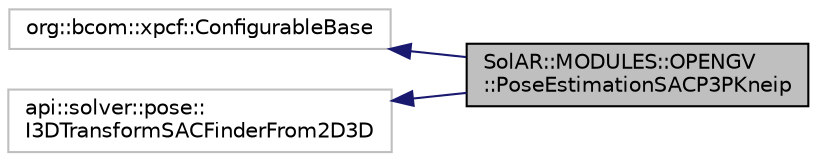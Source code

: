 digraph "SolAR::MODULES::OPENGV::PoseEstimationSACP3PKneip"
{
 // LATEX_PDF_SIZE
  edge [fontname="Helvetica",fontsize="10",labelfontname="Helvetica",labelfontsize="10"];
  node [fontname="Helvetica",fontsize="10",shape=record];
  rankdir="LR";
  Node1 [label="SolAR::MODULES::OPENGV\l::PoseEstimationSACP3PKneip",height=0.2,width=0.4,color="black", fillcolor="grey75", style="filled", fontcolor="black",tooltip="Finds the camera pose of three 2D-3D points correspondences based on opengv Kneip P3P algorithm with ..."];
  Node2 -> Node1 [dir="back",color="midnightblue",fontsize="10",style="solid",fontname="Helvetica"];
  Node2 [label="org::bcom::xpcf::ConfigurableBase",height=0.2,width=0.4,color="grey75", fillcolor="white", style="filled",tooltip=" "];
  Node3 -> Node1 [dir="back",color="midnightblue",fontsize="10",style="solid",fontname="Helvetica"];
  Node3 [label="api::solver::pose::\lI3DTransformSACFinderFrom2D3D",height=0.2,width=0.4,color="grey75", fillcolor="white", style="filled",tooltip=" "];
}
